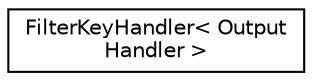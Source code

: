 digraph "Graphical Class Hierarchy"
{
  edge [fontname="Helvetica",fontsize="10",labelfontname="Helvetica",labelfontsize="10"];
  node [fontname="Helvetica",fontsize="10",shape=record];
  rankdir="LR";
  Node0 [label="FilterKeyHandler\< Output\lHandler \>",height=0.2,width=0.4,color="black", fillcolor="white", style="filled",URL="$classFilterKeyHandler.html"];
}
